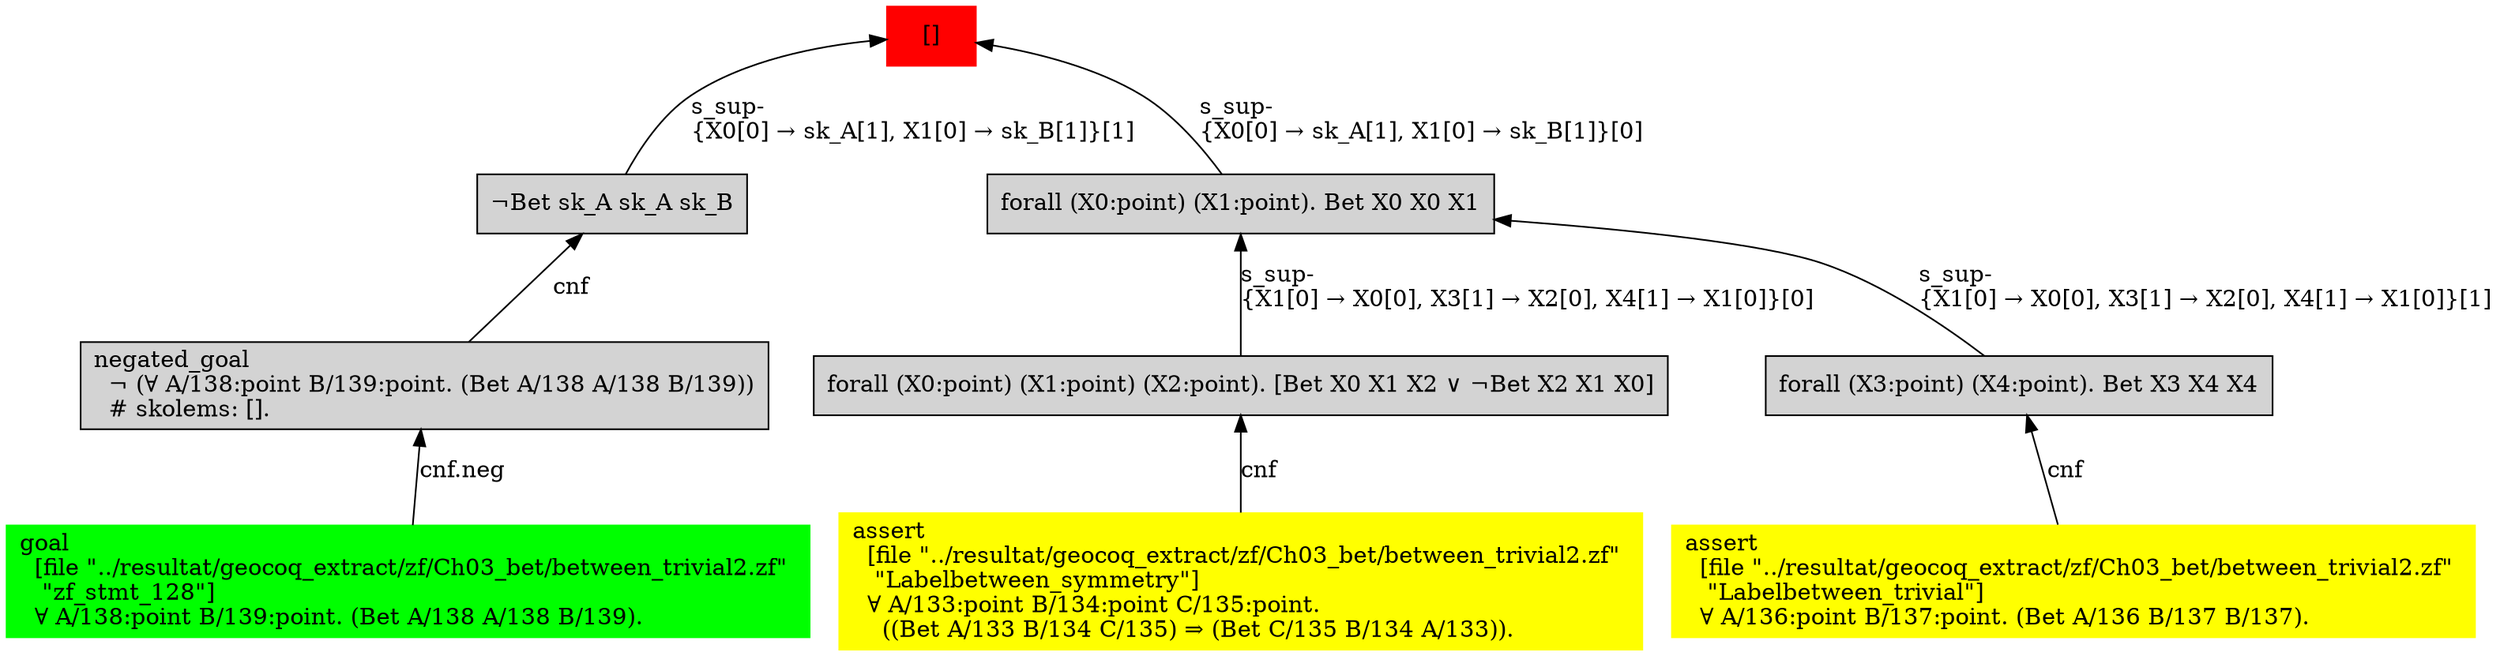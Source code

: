 digraph "unsat_graph" {
  vertex_0 [color=red, label="[]", shape=box, style=filled];
  vertex_0 -> vertex_1 [label="s_sup-\l\{X0[0] → sk_A[1], X1[0] → sk_B[1]\}[1]\l", dir="back"];
  vertex_1 [shape=box, label="¬Bet sk_A sk_A sk_B\l", style=filled];
  vertex_1 -> vertex_2 [label="cnf", dir="back"];
  vertex_2 [shape=box, label="negated_goal\l  ¬ (∀ A/138:point B/139:point. (Bet A/138 A/138 B/139))\l  # skolems: [].\l", style=filled];
  vertex_2 -> vertex_3 [label="cnf.neg", dir="back"];
  vertex_3 [color=green, shape=box, label="goal\l  [file \"../resultat/geocoq_extract/zf/Ch03_bet/between_trivial2.zf\" \l   \"zf_stmt_128\"]\l  ∀ A/138:point B/139:point. (Bet A/138 A/138 B/139).\l", style=filled];
  vertex_0 -> vertex_4 [label="s_sup-\l\{X0[0] → sk_A[1], X1[0] → sk_B[1]\}[0]\l", dir="back"];
  vertex_4 [shape=box, label="forall (X0:point) (X1:point). Bet X0 X0 X1\l", style=filled];
  vertex_4 -> vertex_5 [label="s_sup-\l\{X1[0] → X0[0], X3[1] → X2[0], X4[1] → X1[0]\}[0]\l", dir="back"];
  vertex_5 [shape=box, label="forall (X0:point) (X1:point) (X2:point). [Bet X0 X1 X2 ∨ ¬Bet X2 X1 X0]\l", style=filled];
  vertex_5 -> vertex_6 [label="cnf", dir="back"];
  vertex_6 [color=yellow, shape=box, label="assert\l  [file \"../resultat/geocoq_extract/zf/Ch03_bet/between_trivial2.zf\" \l   \"Labelbetween_symmetry\"]\l  ∀ A/133:point B/134:point C/135:point.\l    ((Bet A/133 B/134 C/135) ⇒ (Bet C/135 B/134 A/133)).\l", style=filled];
  vertex_4 -> vertex_7 [label="s_sup-\l\{X1[0] → X0[0], X3[1] → X2[0], X4[1] → X1[0]\}[1]\l", dir="back"];
  vertex_7 [shape=box, label="forall (X3:point) (X4:point). Bet X3 X4 X4\l", style=filled];
  vertex_7 -> vertex_8 [label="cnf", dir="back"];
  vertex_8 [color=yellow, shape=box, label="assert\l  [file \"../resultat/geocoq_extract/zf/Ch03_bet/between_trivial2.zf\" \l   \"Labelbetween_trivial\"]\l  ∀ A/136:point B/137:point. (Bet A/136 B/137 B/137).\l", style=filled];
  }



